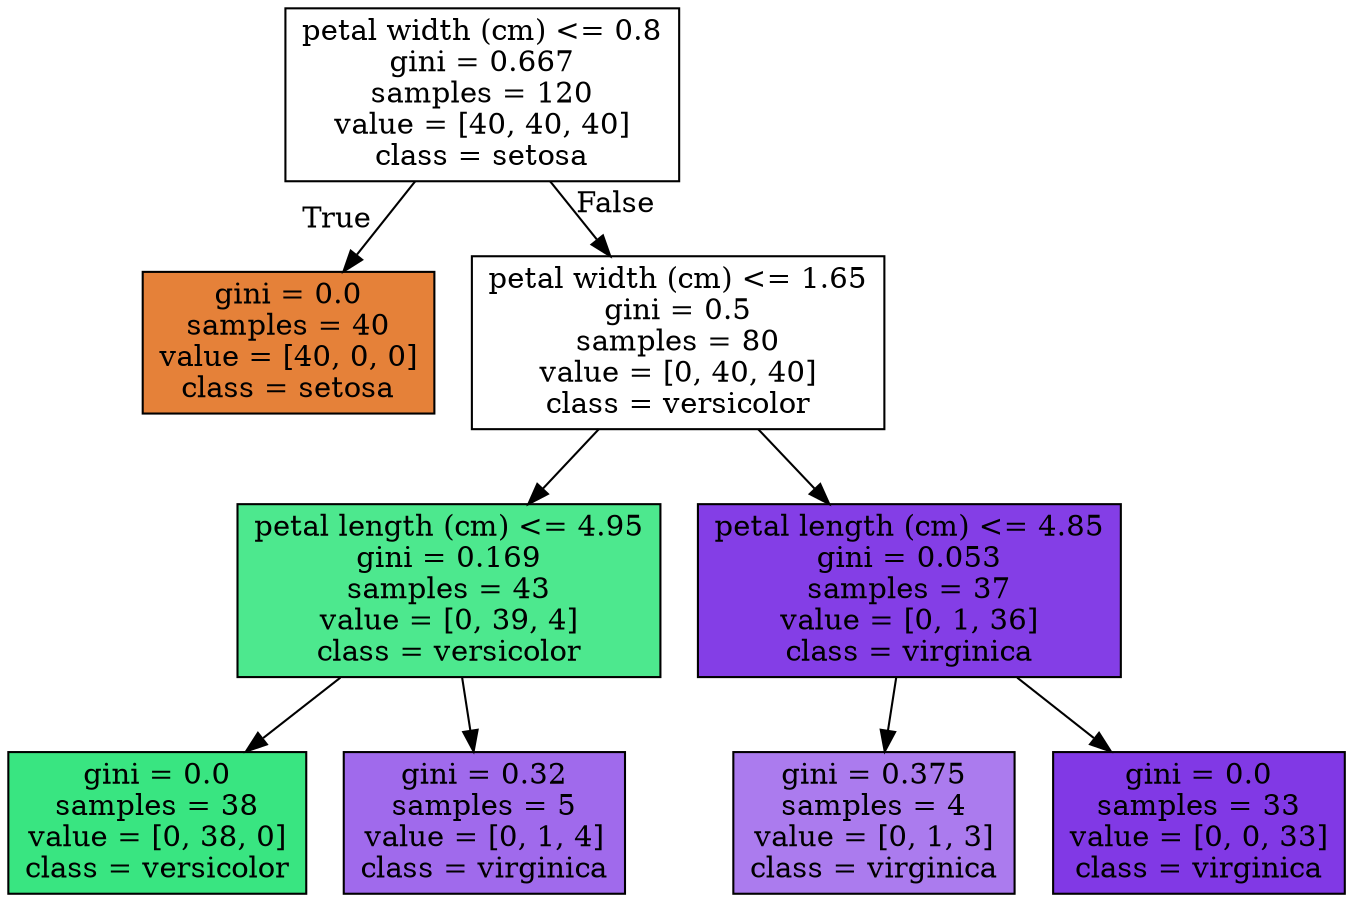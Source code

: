 digraph Tree {
node [shape=box, style="filled", color="black"] ;
0 [label="petal width (cm) <= 0.8\ngini = 0.667\nsamples = 120\nvalue = [40, 40, 40]\nclass = setosa", fillcolor="#ffffff"] ;
1 [label="gini = 0.0\nsamples = 40\nvalue = [40, 0, 0]\nclass = setosa", fillcolor="#e58139"] ;
0 -> 1 [labeldistance=2.5, labelangle=45, headlabel="True"] ;
2 [label="petal width (cm) <= 1.65\ngini = 0.5\nsamples = 80\nvalue = [0, 40, 40]\nclass = versicolor", fillcolor="#ffffff"] ;
0 -> 2 [labeldistance=2.5, labelangle=-45, headlabel="False"] ;
3 [label="petal length (cm) <= 4.95\ngini = 0.169\nsamples = 43\nvalue = [0, 39, 4]\nclass = versicolor", fillcolor="#4de88e"] ;
2 -> 3 ;
4 [label="gini = 0.0\nsamples = 38\nvalue = [0, 38, 0]\nclass = versicolor", fillcolor="#39e581"] ;
3 -> 4 ;
5 [label="gini = 0.32\nsamples = 5\nvalue = [0, 1, 4]\nclass = virginica", fillcolor="#a06aec"] ;
3 -> 5 ;
6 [label="petal length (cm) <= 4.85\ngini = 0.053\nsamples = 37\nvalue = [0, 1, 36]\nclass = virginica", fillcolor="#843ee6"] ;
2 -> 6 ;
7 [label="gini = 0.375\nsamples = 4\nvalue = [0, 1, 3]\nclass = virginica", fillcolor="#ab7bee"] ;
6 -> 7 ;
8 [label="gini = 0.0\nsamples = 33\nvalue = [0, 0, 33]\nclass = virginica", fillcolor="#8139e5"] ;
6 -> 8 ;
}